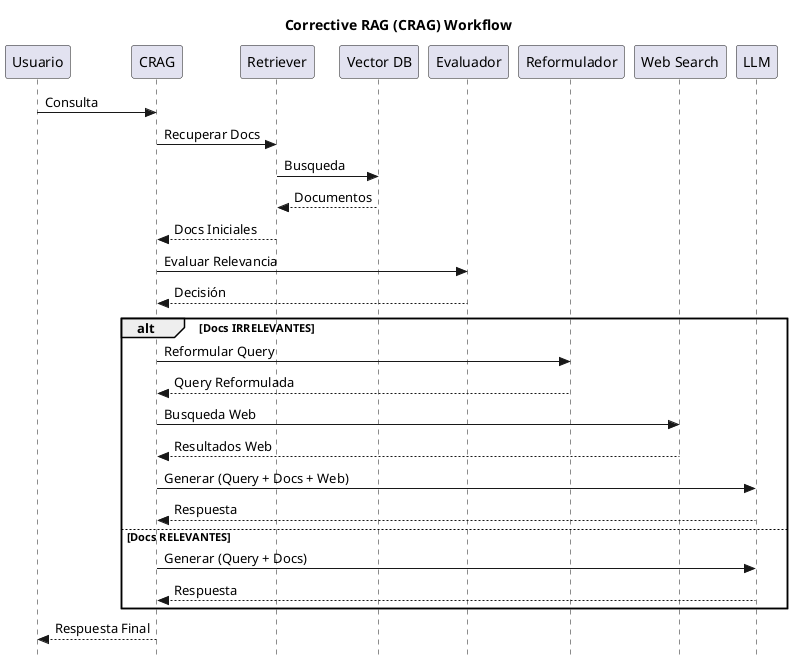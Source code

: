 @startuml
skinparam style strictuml

title Corrective RAG (CRAG) Workflow

participant "Usuario" as User
participant "CRAG" as System
participant "Retriever" as Ret
participant "Vector DB" as DB
participant "Evaluador" as Eval
participant "Reformulador" as Reform
participant "Web Search" as Web
participant "LLM" as Gen

User -> System: Consulta
System -> Ret: Recuperar Docs
Ret -> DB: Busqueda
DB --> Ret: Documentos
Ret --> System: Docs Iniciales

System -> Eval: Evaluar Relevancia
Eval --> System: Decisión

alt Docs IRRELEVANTES
    System -> Reform: Reformular Query
    Reform --> System: Query Reformulada
    System -> Web: Busqueda Web
    Web --> System: Resultados Web
    System -> Gen: Generar (Query + Docs + Web)
    Gen --> System: Respuesta
else Docs RELEVANTES
    System -> Gen: Generar (Query + Docs)
    Gen --> System: Respuesta
end

System --> User: Respuesta Final

@enduml